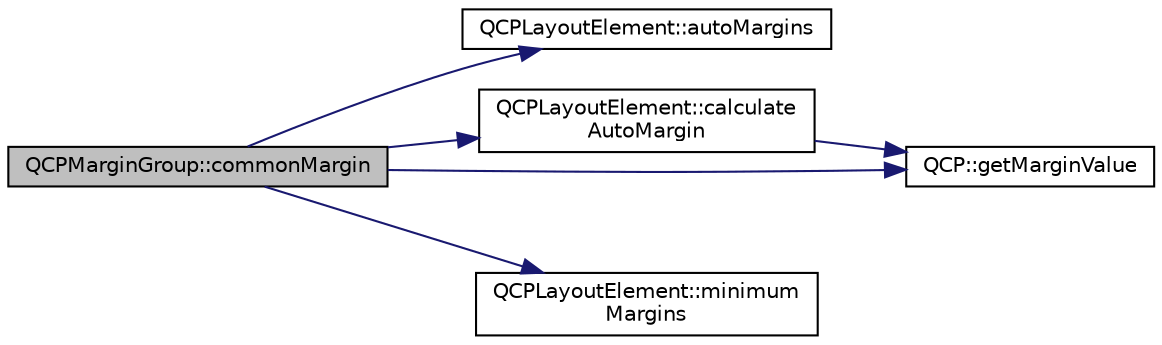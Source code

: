 digraph "QCPMarginGroup::commonMargin"
{
 // LATEX_PDF_SIZE
  edge [fontname="Helvetica",fontsize="10",labelfontname="Helvetica",labelfontsize="10"];
  node [fontname="Helvetica",fontsize="10",shape=record];
  rankdir="LR";
  Node1 [label="QCPMarginGroup::commonMargin",height=0.2,width=0.4,color="black", fillcolor="grey75", style="filled", fontcolor="black",tooltip=" "];
  Node1 -> Node2 [color="midnightblue",fontsize="10",style="solid",fontname="Helvetica"];
  Node2 [label="QCPLayoutElement::autoMargins",height=0.2,width=0.4,color="black", fillcolor="white", style="filled",URL="$classQCPLayoutElement.html#a2585bc8c5cc70ee712909751a2fc8909",tooltip=" "];
  Node1 -> Node3 [color="midnightblue",fontsize="10",style="solid",fontname="Helvetica"];
  Node3 [label="QCPLayoutElement::calculate\lAutoMargin",height=0.2,width=0.4,color="black", fillcolor="white", style="filled",URL="$classQCPLayoutElement.html#a005c9f0fe84bc1591a2cf2c46fd477b4",tooltip=" "];
  Node3 -> Node4 [color="midnightblue",fontsize="10",style="solid",fontname="Helvetica"];
  Node4 [label="QCP::getMarginValue",height=0.2,width=0.4,color="black", fillcolor="white", style="filled",URL="$namespaceQCP.html#a23a2679d3495c444acc26acc61e35b5b",tooltip=" "];
  Node1 -> Node4 [color="midnightblue",fontsize="10",style="solid",fontname="Helvetica"];
  Node1 -> Node5 [color="midnightblue",fontsize="10",style="solid",fontname="Helvetica"];
  Node5 [label="QCPLayoutElement::minimum\lMargins",height=0.2,width=0.4,color="black", fillcolor="white", style="filled",URL="$classQCPLayoutElement.html#a5eae30e28f28d73fd1c56409c011393e",tooltip=" "];
}

